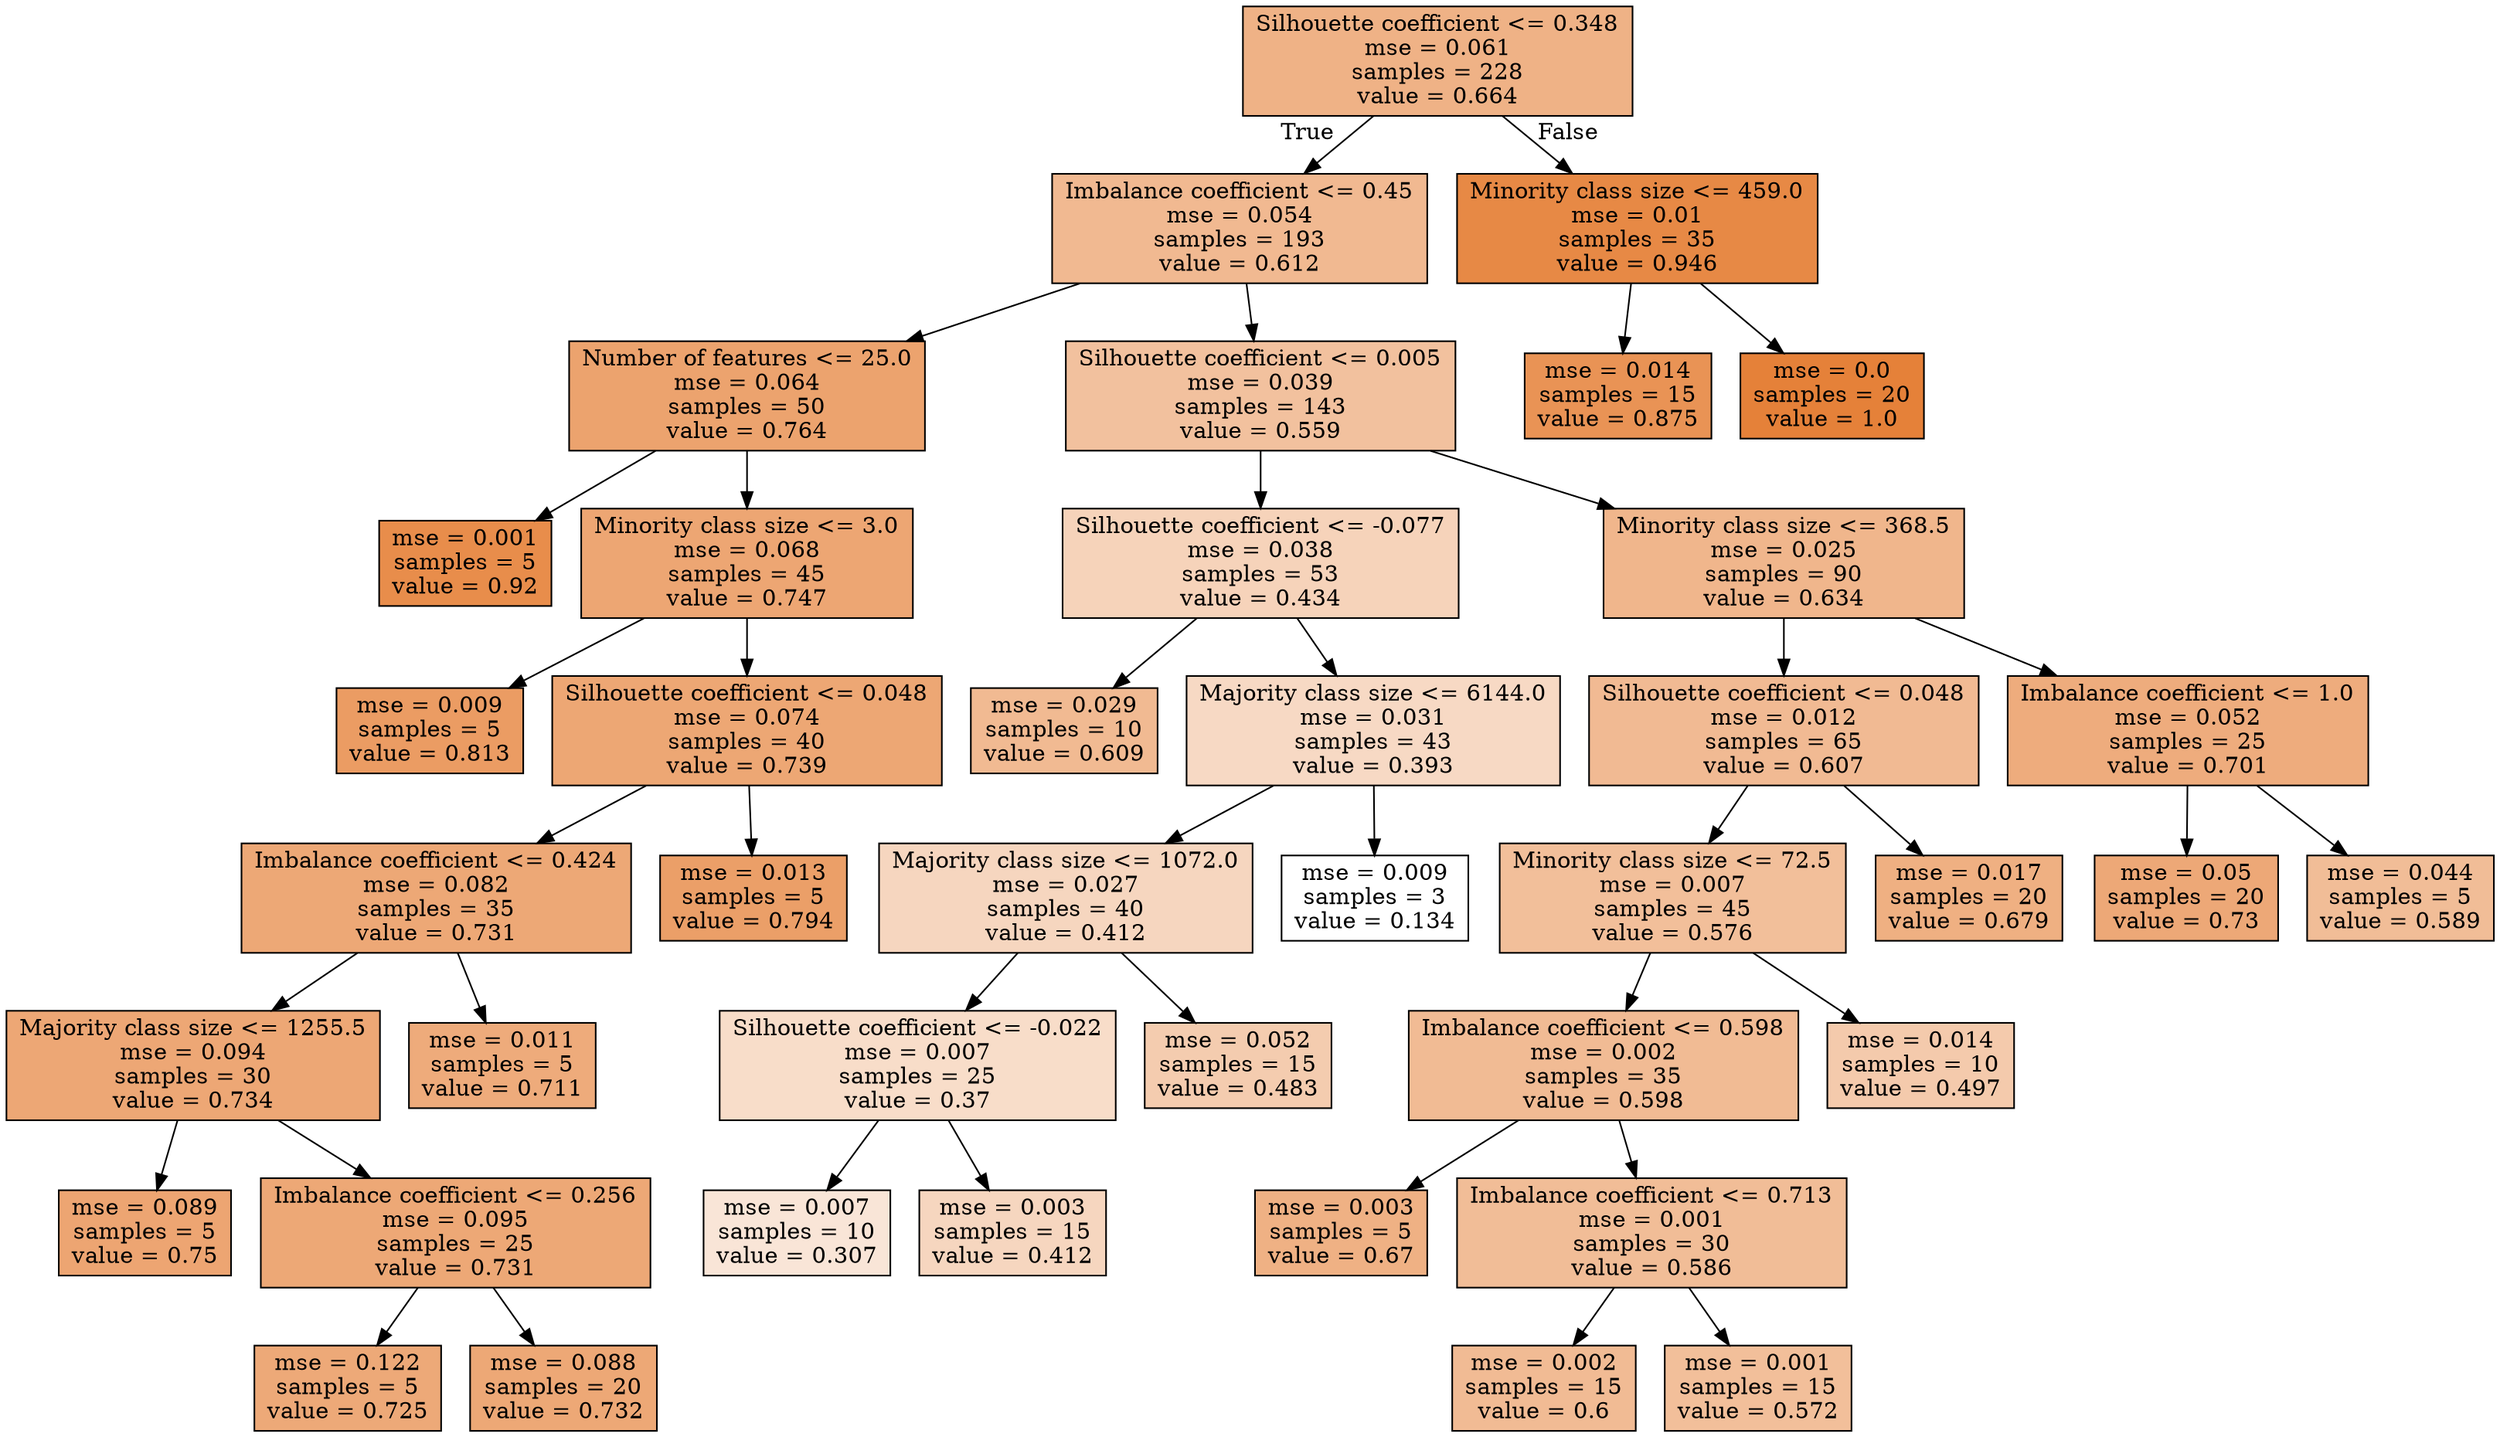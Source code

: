 digraph Tree {
node [shape=box, style="filled", color="black"] ;
0 [label="Silhouette coefficient <= 0.348\nmse = 0.061\nsamples = 228\nvalue = 0.664", fillcolor="#e581399c"] ;
1 [label="Imbalance coefficient <= 0.45\nmse = 0.054\nsamples = 193\nvalue = 0.612", fillcolor="#e581398d"] ;
0 -> 1 [labeldistance=2.5, labelangle=45, headlabel="True"] ;
2 [label="Number of features <= 25.0\nmse = 0.064\nsamples = 50\nvalue = 0.764", fillcolor="#e58139ba"] ;
1 -> 2 ;
3 [label="mse = 0.001\nsamples = 5\nvalue = 0.92", fillcolor="#e58139e7"] ;
2 -> 3 ;
4 [label="Minority class size <= 3.0\nmse = 0.068\nsamples = 45\nvalue = 0.747", fillcolor="#e58139b4"] ;
2 -> 4 ;
5 [label="mse = 0.009\nsamples = 5\nvalue = 0.813", fillcolor="#e58139c8"] ;
4 -> 5 ;
6 [label="Silhouette coefficient <= 0.048\nmse = 0.074\nsamples = 40\nvalue = 0.739", fillcolor="#e58139b2"] ;
4 -> 6 ;
7 [label="Imbalance coefficient <= 0.424\nmse = 0.082\nsamples = 35\nvalue = 0.731", fillcolor="#e58139b0"] ;
6 -> 7 ;
8 [label="Majority class size <= 1255.5\nmse = 0.094\nsamples = 30\nvalue = 0.734", fillcolor="#e58139b1"] ;
7 -> 8 ;
9 [label="mse = 0.089\nsamples = 5\nvalue = 0.75", fillcolor="#e58139b5"] ;
8 -> 9 ;
10 [label="Imbalance coefficient <= 0.256\nmse = 0.095\nsamples = 25\nvalue = 0.731", fillcolor="#e58139b0"] ;
8 -> 10 ;
11 [label="mse = 0.122\nsamples = 5\nvalue = 0.725", fillcolor="#e58139ae"] ;
10 -> 11 ;
12 [label="mse = 0.088\nsamples = 20\nvalue = 0.732", fillcolor="#e58139b0"] ;
10 -> 12 ;
13 [label="mse = 0.011\nsamples = 5\nvalue = 0.711", fillcolor="#e58139aa"] ;
7 -> 13 ;
14 [label="mse = 0.013\nsamples = 5\nvalue = 0.794", fillcolor="#e58139c2"] ;
6 -> 14 ;
15 [label="Silhouette coefficient <= 0.005\nmse = 0.039\nsamples = 143\nvalue = 0.559", fillcolor="#e581397d"] ;
1 -> 15 ;
16 [label="Silhouette coefficient <= -0.077\nmse = 0.038\nsamples = 53\nvalue = 0.434", fillcolor="#e5813958"] ;
15 -> 16 ;
17 [label="mse = 0.029\nsamples = 10\nvalue = 0.609", fillcolor="#e581398c"] ;
16 -> 17 ;
18 [label="Majority class size <= 6144.0\nmse = 0.031\nsamples = 43\nvalue = 0.393", fillcolor="#e581394c"] ;
16 -> 18 ;
19 [label="Majority class size <= 1072.0\nmse = 0.027\nsamples = 40\nvalue = 0.412", fillcolor="#e5813952"] ;
18 -> 19 ;
20 [label="Silhouette coefficient <= -0.022\nmse = 0.007\nsamples = 25\nvalue = 0.37", fillcolor="#e5813945"] ;
19 -> 20 ;
21 [label="mse = 0.007\nsamples = 10\nvalue = 0.307", fillcolor="#e5813933"] ;
20 -> 21 ;
22 [label="mse = 0.003\nsamples = 15\nvalue = 0.412", fillcolor="#e5813952"] ;
20 -> 22 ;
23 [label="mse = 0.052\nsamples = 15\nvalue = 0.483", fillcolor="#e5813967"] ;
19 -> 23 ;
24 [label="mse = 0.009\nsamples = 3\nvalue = 0.134", fillcolor="#e5813900"] ;
18 -> 24 ;
25 [label="Minority class size <= 368.5\nmse = 0.025\nsamples = 90\nvalue = 0.634", fillcolor="#e5813993"] ;
15 -> 25 ;
26 [label="Silhouette coefficient <= 0.048\nmse = 0.012\nsamples = 65\nvalue = 0.607", fillcolor="#e581398b"] ;
25 -> 26 ;
27 [label="Minority class size <= 72.5\nmse = 0.007\nsamples = 45\nvalue = 0.576", fillcolor="#e5813982"] ;
26 -> 27 ;
28 [label="Imbalance coefficient <= 0.598\nmse = 0.002\nsamples = 35\nvalue = 0.598", fillcolor="#e5813989"] ;
27 -> 28 ;
29 [label="mse = 0.003\nsamples = 5\nvalue = 0.67", fillcolor="#e581399e"] ;
28 -> 29 ;
30 [label="Imbalance coefficient <= 0.713\nmse = 0.001\nsamples = 30\nvalue = 0.586", fillcolor="#e5813985"] ;
28 -> 30 ;
31 [label="mse = 0.002\nsamples = 15\nvalue = 0.6", fillcolor="#e5813989"] ;
30 -> 31 ;
32 [label="mse = 0.001\nsamples = 15\nvalue = 0.572", fillcolor="#e5813981"] ;
30 -> 32 ;
33 [label="mse = 0.014\nsamples = 10\nvalue = 0.497", fillcolor="#e581396b"] ;
27 -> 33 ;
34 [label="mse = 0.017\nsamples = 20\nvalue = 0.679", fillcolor="#e58139a0"] ;
26 -> 34 ;
35 [label="Imbalance coefficient <= 1.0\nmse = 0.052\nsamples = 25\nvalue = 0.701", fillcolor="#e58139a7"] ;
25 -> 35 ;
36 [label="mse = 0.05\nsamples = 20\nvalue = 0.73", fillcolor="#e58139af"] ;
35 -> 36 ;
37 [label="mse = 0.044\nsamples = 5\nvalue = 0.589", fillcolor="#e5813986"] ;
35 -> 37 ;
38 [label="Minority class size <= 459.0\nmse = 0.01\nsamples = 35\nvalue = 0.946", fillcolor="#e58139ef"] ;
0 -> 38 [labeldistance=2.5, labelangle=-45, headlabel="False"] ;
39 [label="mse = 0.014\nsamples = 15\nvalue = 0.875", fillcolor="#e58139da"] ;
38 -> 39 ;
40 [label="mse = 0.0\nsamples = 20\nvalue = 1.0", fillcolor="#e58139ff"] ;
38 -> 40 ;
}